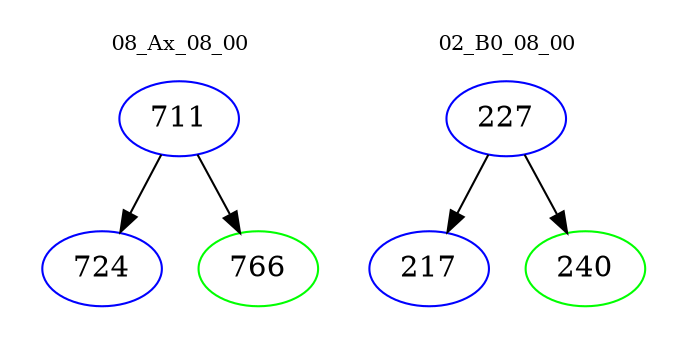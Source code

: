 digraph{
subgraph cluster_0 {
color = white
label = "08_Ax_08_00";
fontsize=10;
T0_711 [label="711", color="blue"]
T0_711 -> T0_724 [color="black"]
T0_724 [label="724", color="blue"]
T0_711 -> T0_766 [color="black"]
T0_766 [label="766", color="green"]
}
subgraph cluster_1 {
color = white
label = "02_B0_08_00";
fontsize=10;
T1_227 [label="227", color="blue"]
T1_227 -> T1_217 [color="black"]
T1_217 [label="217", color="blue"]
T1_227 -> T1_240 [color="black"]
T1_240 [label="240", color="green"]
}
}
